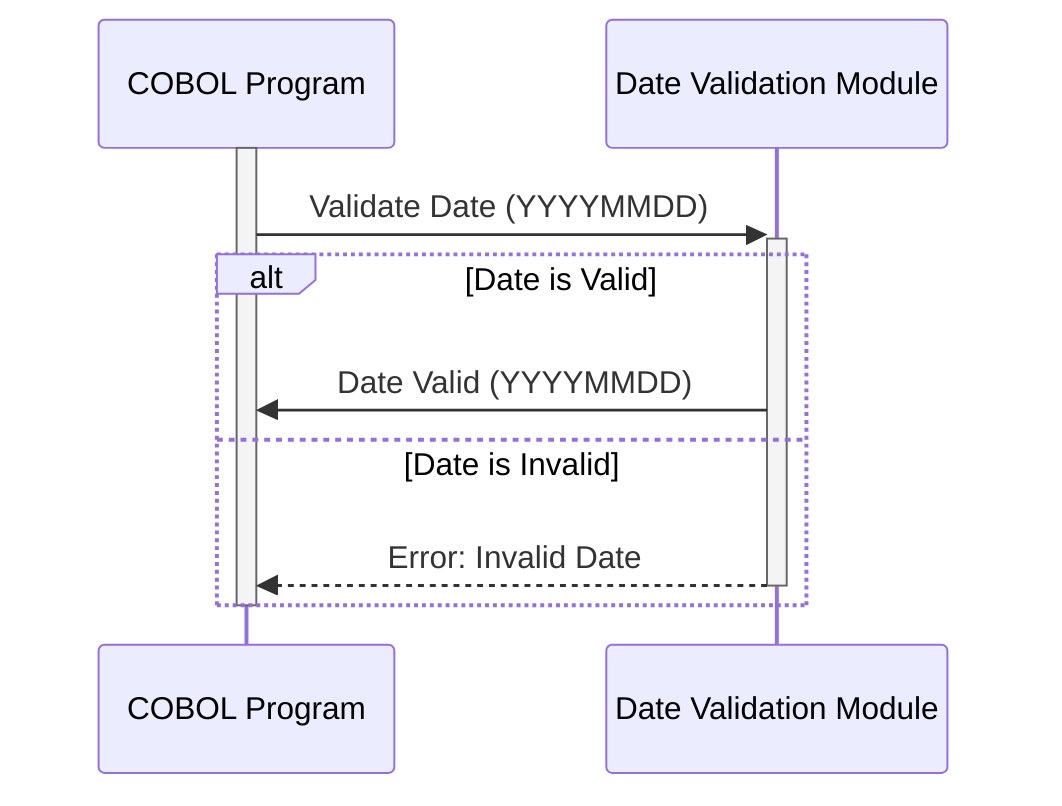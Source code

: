 sequenceDiagram
    participant COBOL Program
    participant Date Validation Module

    activate COBOL Program
    COBOL Program->>+Date Validation Module: Validate Date (YYYYMMDD)
    alt Date is Valid
        Date Validation Module->>COBOL Program:  Date Valid (YYYYMMDD)
    else Date is Invalid
        Date Validation Module-->>-COBOL Program: Error: Invalid Date
    end
    deactivate COBOL Program